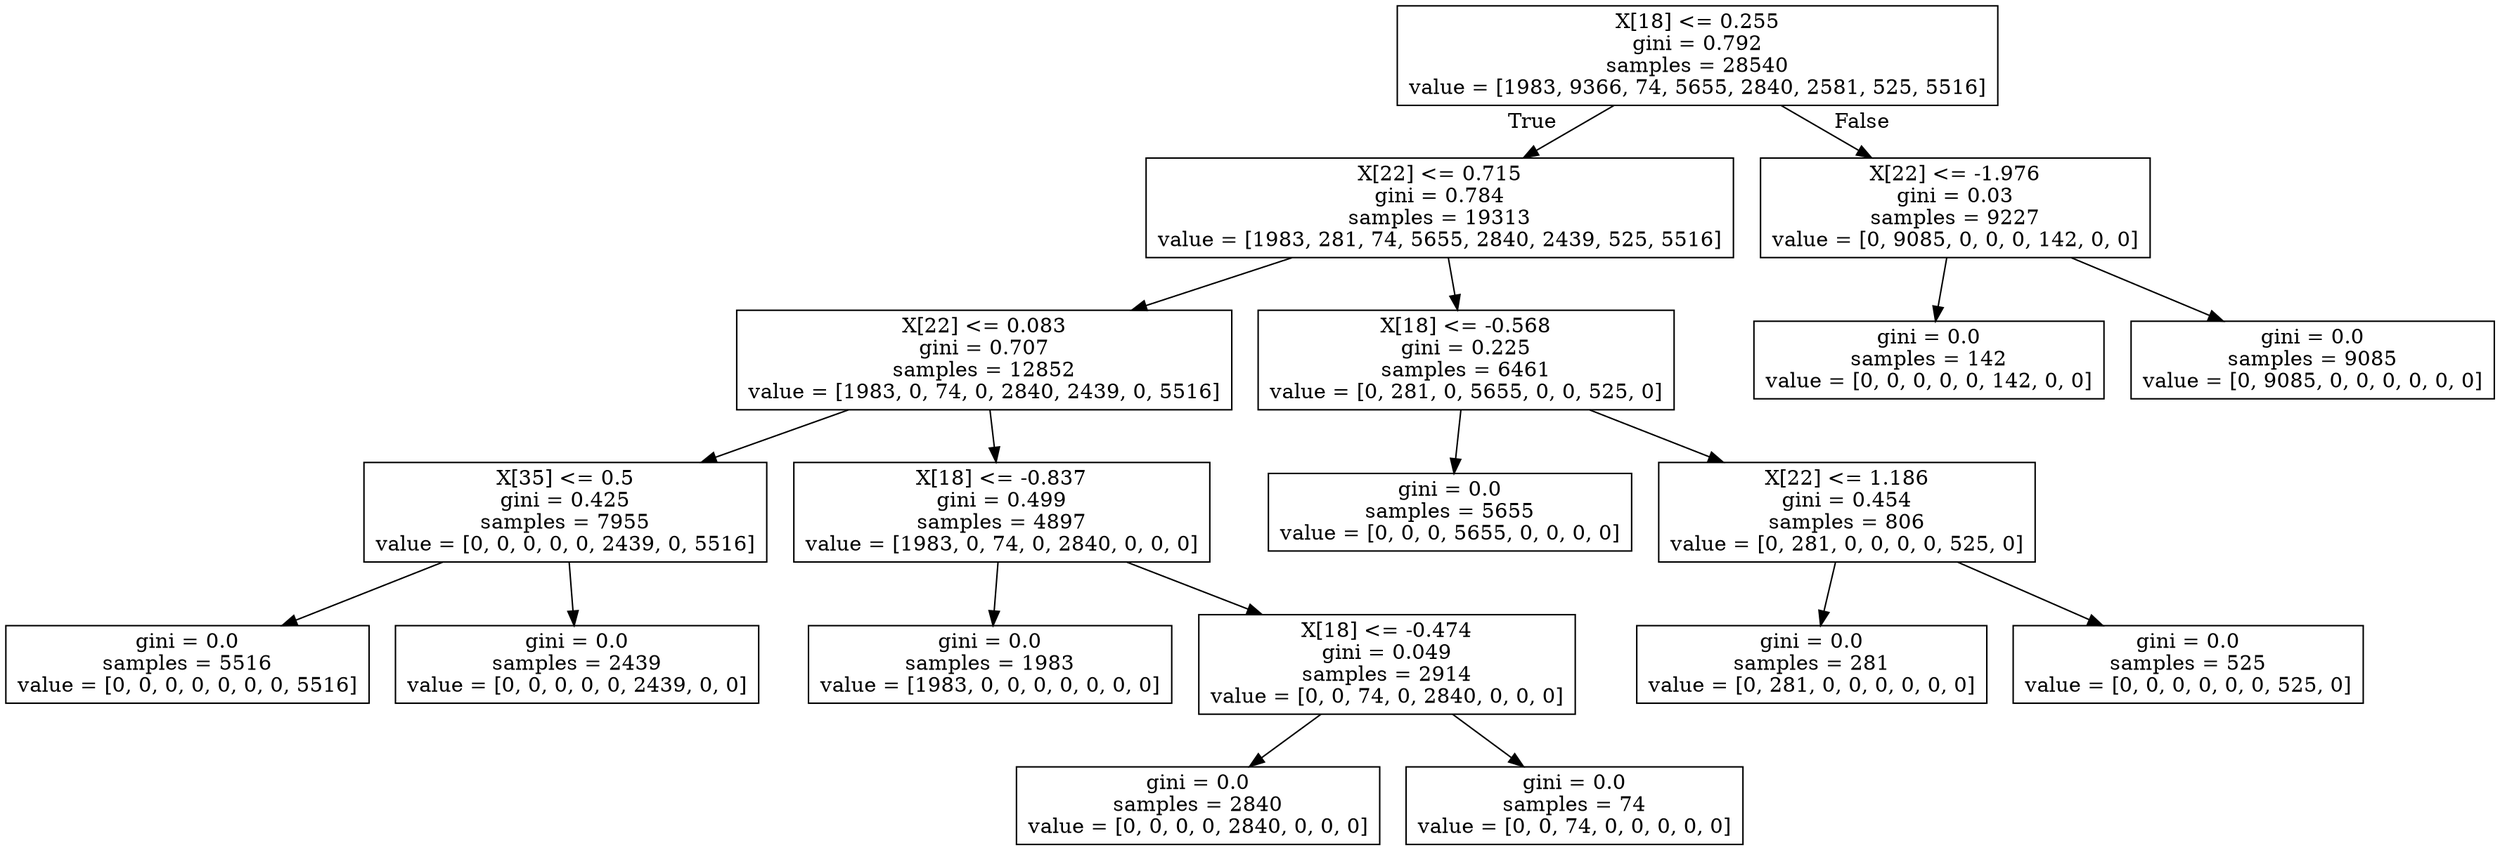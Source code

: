 digraph Tree {
node [shape=box] ;
0 [label="X[18] <= 0.255\ngini = 0.792\nsamples = 28540\nvalue = [1983, 9366, 74, 5655, 2840, 2581, 525, 5516]"] ;
1 [label="X[22] <= 0.715\ngini = 0.784\nsamples = 19313\nvalue = [1983, 281, 74, 5655, 2840, 2439, 525, 5516]"] ;
0 -> 1 [labeldistance=2.5, labelangle=45, headlabel="True"] ;
2 [label="X[22] <= 0.083\ngini = 0.707\nsamples = 12852\nvalue = [1983, 0, 74, 0, 2840, 2439, 0, 5516]"] ;
1 -> 2 ;
3 [label="X[35] <= 0.5\ngini = 0.425\nsamples = 7955\nvalue = [0, 0, 0, 0, 0, 2439, 0, 5516]"] ;
2 -> 3 ;
4 [label="gini = 0.0\nsamples = 5516\nvalue = [0, 0, 0, 0, 0, 0, 0, 5516]"] ;
3 -> 4 ;
5 [label="gini = 0.0\nsamples = 2439\nvalue = [0, 0, 0, 0, 0, 2439, 0, 0]"] ;
3 -> 5 ;
6 [label="X[18] <= -0.837\ngini = 0.499\nsamples = 4897\nvalue = [1983, 0, 74, 0, 2840, 0, 0, 0]"] ;
2 -> 6 ;
7 [label="gini = 0.0\nsamples = 1983\nvalue = [1983, 0, 0, 0, 0, 0, 0, 0]"] ;
6 -> 7 ;
8 [label="X[18] <= -0.474\ngini = 0.049\nsamples = 2914\nvalue = [0, 0, 74, 0, 2840, 0, 0, 0]"] ;
6 -> 8 ;
9 [label="gini = 0.0\nsamples = 2840\nvalue = [0, 0, 0, 0, 2840, 0, 0, 0]"] ;
8 -> 9 ;
10 [label="gini = 0.0\nsamples = 74\nvalue = [0, 0, 74, 0, 0, 0, 0, 0]"] ;
8 -> 10 ;
11 [label="X[18] <= -0.568\ngini = 0.225\nsamples = 6461\nvalue = [0, 281, 0, 5655, 0, 0, 525, 0]"] ;
1 -> 11 ;
12 [label="gini = 0.0\nsamples = 5655\nvalue = [0, 0, 0, 5655, 0, 0, 0, 0]"] ;
11 -> 12 ;
13 [label="X[22] <= 1.186\ngini = 0.454\nsamples = 806\nvalue = [0, 281, 0, 0, 0, 0, 525, 0]"] ;
11 -> 13 ;
14 [label="gini = 0.0\nsamples = 281\nvalue = [0, 281, 0, 0, 0, 0, 0, 0]"] ;
13 -> 14 ;
15 [label="gini = 0.0\nsamples = 525\nvalue = [0, 0, 0, 0, 0, 0, 525, 0]"] ;
13 -> 15 ;
16 [label="X[22] <= -1.976\ngini = 0.03\nsamples = 9227\nvalue = [0, 9085, 0, 0, 0, 142, 0, 0]"] ;
0 -> 16 [labeldistance=2.5, labelangle=-45, headlabel="False"] ;
17 [label="gini = 0.0\nsamples = 142\nvalue = [0, 0, 0, 0, 0, 142, 0, 0]"] ;
16 -> 17 ;
18 [label="gini = 0.0\nsamples = 9085\nvalue = [0, 9085, 0, 0, 0, 0, 0, 0]"] ;
16 -> 18 ;
}